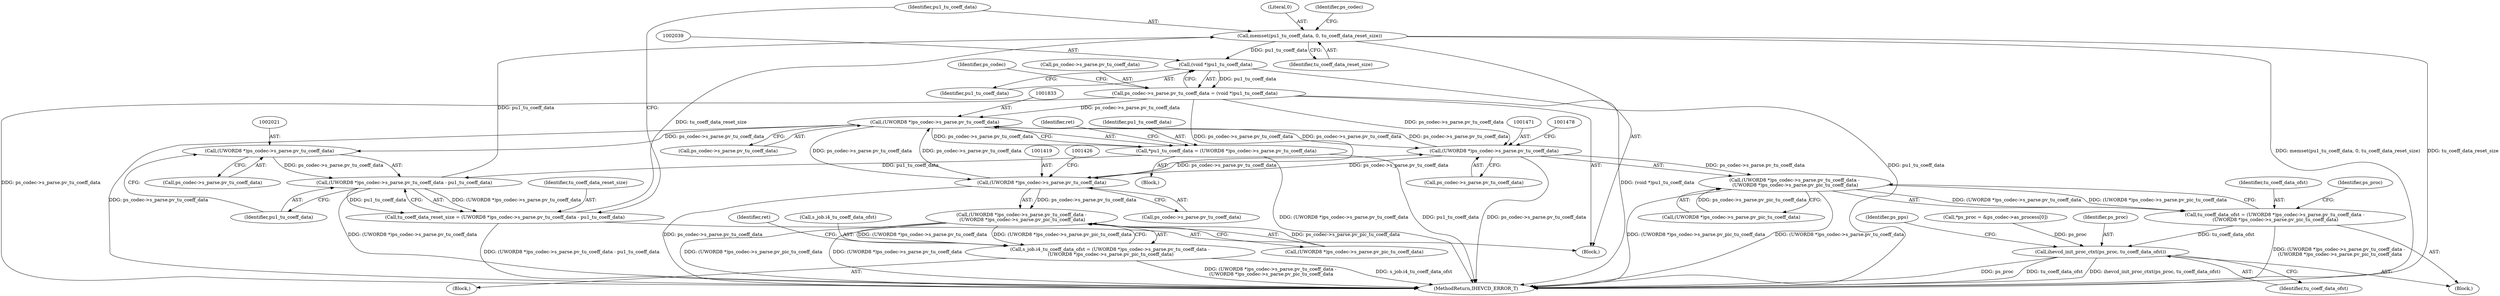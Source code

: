 digraph "0_Android_2b9fb0c2074d370a254b35e2489de2d94943578d@API" {
"1002028" [label="(Call,memset(pu1_tu_coeff_data, 0, tu_coeff_data_reset_size))"];
"1002019" [label="(Call,(UWORD8 *)ps_codec->s_parse.pv_tu_coeff_data - pu1_tu_coeff_data)"];
"1002020" [label="(Call,(UWORD8 *)ps_codec->s_parse.pv_tu_coeff_data)"];
"1001832" [label="(Call,(UWORD8 *)ps_codec->s_parse.pv_tu_coeff_data)"];
"1002032" [label="(Call,ps_codec->s_parse.pv_tu_coeff_data = (void *)pu1_tu_coeff_data)"];
"1002038" [label="(Call,(void *)pu1_tu_coeff_data)"];
"1002028" [label="(Call,memset(pu1_tu_coeff_data, 0, tu_coeff_data_reset_size))"];
"1002017" [label="(Call,tu_coeff_data_reset_size = (UWORD8 *)ps_codec->s_parse.pv_tu_coeff_data - pu1_tu_coeff_data)"];
"1001470" [label="(Call,(UWORD8 *)ps_codec->s_parse.pv_tu_coeff_data)"];
"1001418" [label="(Call,(UWORD8 *)ps_codec->s_parse.pv_tu_coeff_data)"];
"1001830" [label="(Call,*pu1_tu_coeff_data = (UWORD8 *)ps_codec->s_parse.pv_tu_coeff_data)"];
"1001417" [label="(Call,(UWORD8 *)ps_codec->s_parse.pv_tu_coeff_data -\n (UWORD8 *)ps_codec->s_parse.pv_pic_tu_coeff_data)"];
"1001413" [label="(Call,s_job.i4_tu_coeff_data_ofst = (UWORD8 *)ps_codec->s_parse.pv_tu_coeff_data -\n (UWORD8 *)ps_codec->s_parse.pv_pic_tu_coeff_data)"];
"1001469" [label="(Call,(UWORD8 *)ps_codec->s_parse.pv_tu_coeff_data -\n (UWORD8 *)ps_codec->s_parse.pv_pic_tu_coeff_data)"];
"1001467" [label="(Call,tu_coeff_data_ofst = (UWORD8 *)ps_codec->s_parse.pv_tu_coeff_data -\n (UWORD8 *)ps_codec->s_parse.pv_pic_tu_coeff_data)"];
"1001518" [label="(Call,ihevcd_init_proc_ctxt(ps_proc, tu_coeff_data_ofst))"];
"1002044" [label="(Identifier,ps_codec)"];
"1001840" [label="(Identifier,ret)"];
"1001486" [label="(Identifier,ps_proc)"];
"1002030" [label="(Literal,0)"];
"1001786" [label="(Block,)"];
"1002017" [label="(Call,tu_coeff_data_reset_size = (UWORD8 *)ps_codec->s_parse.pv_tu_coeff_data - pu1_tu_coeff_data)"];
"1001477" [label="(Call,(UWORD8 *)ps_codec->s_parse.pv_pic_tu_coeff_data)"];
"1001830" [label="(Call,*pu1_tu_coeff_data = (UWORD8 *)ps_codec->s_parse.pv_tu_coeff_data)"];
"1001832" [label="(Call,(UWORD8 *)ps_codec->s_parse.pv_tu_coeff_data)"];
"1001467" [label="(Call,tu_coeff_data_ofst = (UWORD8 *)ps_codec->s_parse.pv_tu_coeff_data -\n (UWORD8 *)ps_codec->s_parse.pv_pic_tu_coeff_data)"];
"1001417" [label="(Call,(UWORD8 *)ps_codec->s_parse.pv_tu_coeff_data -\n (UWORD8 *)ps_codec->s_parse.pv_pic_tu_coeff_data)"];
"1002028" [label="(Call,memset(pu1_tu_coeff_data, 0, tu_coeff_data_reset_size))"];
"1002033" [label="(Call,ps_codec->s_parse.pv_tu_coeff_data)"];
"1001519" [label="(Identifier,ps_proc)"];
"1001469" [label="(Call,(UWORD8 *)ps_codec->s_parse.pv_tu_coeff_data -\n (UWORD8 *)ps_codec->s_parse.pv_pic_tu_coeff_data)"];
"1001834" [label="(Call,ps_codec->s_parse.pv_tu_coeff_data)"];
"1002032" [label="(Call,ps_codec->s_parse.pv_tu_coeff_data = (void *)pu1_tu_coeff_data)"];
"1001520" [label="(Identifier,tu_coeff_data_ofst)"];
"1001414" [label="(Call,s_job.i4_tu_coeff_data_ofst)"];
"1001418" [label="(Call,(UWORD8 *)ps_codec->s_parse.pv_tu_coeff_data)"];
"1002022" [label="(Call,ps_codec->s_parse.pv_tu_coeff_data)"];
"1005291" [label="(MethodReturn,IHEVCD_ERROR_T)"];
"1001468" [label="(Identifier,tu_coeff_data_ofst)"];
"1002031" [label="(Identifier,tu_coeff_data_reset_size)"];
"1001425" [label="(Call,(UWORD8 *)ps_codec->s_parse.pv_pic_tu_coeff_data)"];
"1001523" [label="(Identifier,ps_pps)"];
"1001470" [label="(Call,(UWORD8 *)ps_codec->s_parse.pv_tu_coeff_data)"];
"1001413" [label="(Call,s_job.i4_tu_coeff_data_ofst = (UWORD8 *)ps_codec->s_parse.pv_tu_coeff_data -\n (UWORD8 *)ps_codec->s_parse.pv_pic_tu_coeff_data)"];
"1001458" [label="(Call,*ps_proc = &ps_codec->as_process[0])"];
"1001433" [label="(Identifier,ret)"];
"1001456" [label="(Block,)"];
"1001518" [label="(Call,ihevcd_init_proc_ctxt(ps_proc, tu_coeff_data_ofst))"];
"1001871" [label="(Block,)"];
"1002020" [label="(Call,(UWORD8 *)ps_codec->s_parse.pv_tu_coeff_data)"];
"1002027" [label="(Identifier,pu1_tu_coeff_data)"];
"1002040" [label="(Identifier,pu1_tu_coeff_data)"];
"1002029" [label="(Identifier,pu1_tu_coeff_data)"];
"1002019" [label="(Call,(UWORD8 *)ps_codec->s_parse.pv_tu_coeff_data - pu1_tu_coeff_data)"];
"1001831" [label="(Identifier,pu1_tu_coeff_data)"];
"1001363" [label="(Block,)"];
"1002038" [label="(Call,(void *)pu1_tu_coeff_data)"];
"1002018" [label="(Identifier,tu_coeff_data_reset_size)"];
"1002035" [label="(Identifier,ps_codec)"];
"1001472" [label="(Call,ps_codec->s_parse.pv_tu_coeff_data)"];
"1001420" [label="(Call,ps_codec->s_parse.pv_tu_coeff_data)"];
"1002028" -> "1001871"  [label="AST: "];
"1002028" -> "1002031"  [label="CFG: "];
"1002029" -> "1002028"  [label="AST: "];
"1002030" -> "1002028"  [label="AST: "];
"1002031" -> "1002028"  [label="AST: "];
"1002035" -> "1002028"  [label="CFG: "];
"1002028" -> "1005291"  [label="DDG: memset(pu1_tu_coeff_data, 0, tu_coeff_data_reset_size)"];
"1002028" -> "1005291"  [label="DDG: tu_coeff_data_reset_size"];
"1002019" -> "1002028"  [label="DDG: pu1_tu_coeff_data"];
"1002017" -> "1002028"  [label="DDG: tu_coeff_data_reset_size"];
"1002028" -> "1002038"  [label="DDG: pu1_tu_coeff_data"];
"1002019" -> "1002017"  [label="AST: "];
"1002019" -> "1002027"  [label="CFG: "];
"1002020" -> "1002019"  [label="AST: "];
"1002027" -> "1002019"  [label="AST: "];
"1002017" -> "1002019"  [label="CFG: "];
"1002019" -> "1005291"  [label="DDG: (UWORD8 *)ps_codec->s_parse.pv_tu_coeff_data"];
"1002019" -> "1002017"  [label="DDG: (UWORD8 *)ps_codec->s_parse.pv_tu_coeff_data"];
"1002019" -> "1002017"  [label="DDG: pu1_tu_coeff_data"];
"1002020" -> "1002019"  [label="DDG: ps_codec->s_parse.pv_tu_coeff_data"];
"1001830" -> "1002019"  [label="DDG: pu1_tu_coeff_data"];
"1002020" -> "1002022"  [label="CFG: "];
"1002021" -> "1002020"  [label="AST: "];
"1002022" -> "1002020"  [label="AST: "];
"1002027" -> "1002020"  [label="CFG: "];
"1001832" -> "1002020"  [label="DDG: ps_codec->s_parse.pv_tu_coeff_data"];
"1001832" -> "1001830"  [label="AST: "];
"1001832" -> "1001834"  [label="CFG: "];
"1001833" -> "1001832"  [label="AST: "];
"1001834" -> "1001832"  [label="AST: "];
"1001830" -> "1001832"  [label="CFG: "];
"1001832" -> "1005291"  [label="DDG: ps_codec->s_parse.pv_tu_coeff_data"];
"1001832" -> "1001418"  [label="DDG: ps_codec->s_parse.pv_tu_coeff_data"];
"1001832" -> "1001470"  [label="DDG: ps_codec->s_parse.pv_tu_coeff_data"];
"1001832" -> "1001830"  [label="DDG: ps_codec->s_parse.pv_tu_coeff_data"];
"1002032" -> "1001832"  [label="DDG: ps_codec->s_parse.pv_tu_coeff_data"];
"1001470" -> "1001832"  [label="DDG: ps_codec->s_parse.pv_tu_coeff_data"];
"1001418" -> "1001832"  [label="DDG: ps_codec->s_parse.pv_tu_coeff_data"];
"1002032" -> "1001871"  [label="AST: "];
"1002032" -> "1002038"  [label="CFG: "];
"1002033" -> "1002032"  [label="AST: "];
"1002038" -> "1002032"  [label="AST: "];
"1002044" -> "1002032"  [label="CFG: "];
"1002032" -> "1005291"  [label="DDG: ps_codec->s_parse.pv_tu_coeff_data"];
"1002032" -> "1005291"  [label="DDG: (void *)pu1_tu_coeff_data"];
"1002032" -> "1001418"  [label="DDG: ps_codec->s_parse.pv_tu_coeff_data"];
"1002032" -> "1001470"  [label="DDG: ps_codec->s_parse.pv_tu_coeff_data"];
"1002038" -> "1002032"  [label="DDG: pu1_tu_coeff_data"];
"1002038" -> "1002040"  [label="CFG: "];
"1002039" -> "1002038"  [label="AST: "];
"1002040" -> "1002038"  [label="AST: "];
"1002038" -> "1005291"  [label="DDG: pu1_tu_coeff_data"];
"1002017" -> "1001871"  [label="AST: "];
"1002018" -> "1002017"  [label="AST: "];
"1002029" -> "1002017"  [label="CFG: "];
"1002017" -> "1005291"  [label="DDG: (UWORD8 *)ps_codec->s_parse.pv_tu_coeff_data - pu1_tu_coeff_data"];
"1001470" -> "1001469"  [label="AST: "];
"1001470" -> "1001472"  [label="CFG: "];
"1001471" -> "1001470"  [label="AST: "];
"1001472" -> "1001470"  [label="AST: "];
"1001478" -> "1001470"  [label="CFG: "];
"1001470" -> "1005291"  [label="DDG: ps_codec->s_parse.pv_tu_coeff_data"];
"1001470" -> "1001418"  [label="DDG: ps_codec->s_parse.pv_tu_coeff_data"];
"1001470" -> "1001469"  [label="DDG: ps_codec->s_parse.pv_tu_coeff_data"];
"1001418" -> "1001470"  [label="DDG: ps_codec->s_parse.pv_tu_coeff_data"];
"1001418" -> "1001417"  [label="AST: "];
"1001418" -> "1001420"  [label="CFG: "];
"1001419" -> "1001418"  [label="AST: "];
"1001420" -> "1001418"  [label="AST: "];
"1001426" -> "1001418"  [label="CFG: "];
"1001418" -> "1005291"  [label="DDG: ps_codec->s_parse.pv_tu_coeff_data"];
"1001418" -> "1001417"  [label="DDG: ps_codec->s_parse.pv_tu_coeff_data"];
"1001830" -> "1001786"  [label="AST: "];
"1001831" -> "1001830"  [label="AST: "];
"1001840" -> "1001830"  [label="CFG: "];
"1001830" -> "1005291"  [label="DDG: pu1_tu_coeff_data"];
"1001830" -> "1005291"  [label="DDG: (UWORD8 *)ps_codec->s_parse.pv_tu_coeff_data"];
"1001417" -> "1001413"  [label="AST: "];
"1001417" -> "1001425"  [label="CFG: "];
"1001425" -> "1001417"  [label="AST: "];
"1001413" -> "1001417"  [label="CFG: "];
"1001417" -> "1005291"  [label="DDG: (UWORD8 *)ps_codec->s_parse.pv_pic_tu_coeff_data"];
"1001417" -> "1005291"  [label="DDG: (UWORD8 *)ps_codec->s_parse.pv_tu_coeff_data"];
"1001417" -> "1001413"  [label="DDG: (UWORD8 *)ps_codec->s_parse.pv_tu_coeff_data"];
"1001417" -> "1001413"  [label="DDG: (UWORD8 *)ps_codec->s_parse.pv_pic_tu_coeff_data"];
"1001425" -> "1001417"  [label="DDG: ps_codec->s_parse.pv_pic_tu_coeff_data"];
"1001413" -> "1001363"  [label="AST: "];
"1001414" -> "1001413"  [label="AST: "];
"1001433" -> "1001413"  [label="CFG: "];
"1001413" -> "1005291"  [label="DDG: (UWORD8 *)ps_codec->s_parse.pv_tu_coeff_data -\n (UWORD8 *)ps_codec->s_parse.pv_pic_tu_coeff_data"];
"1001413" -> "1005291"  [label="DDG: s_job.i4_tu_coeff_data_ofst"];
"1001469" -> "1001467"  [label="AST: "];
"1001469" -> "1001477"  [label="CFG: "];
"1001477" -> "1001469"  [label="AST: "];
"1001467" -> "1001469"  [label="CFG: "];
"1001469" -> "1005291"  [label="DDG: (UWORD8 *)ps_codec->s_parse.pv_pic_tu_coeff_data"];
"1001469" -> "1005291"  [label="DDG: (UWORD8 *)ps_codec->s_parse.pv_tu_coeff_data"];
"1001469" -> "1001467"  [label="DDG: (UWORD8 *)ps_codec->s_parse.pv_tu_coeff_data"];
"1001469" -> "1001467"  [label="DDG: (UWORD8 *)ps_codec->s_parse.pv_pic_tu_coeff_data"];
"1001477" -> "1001469"  [label="DDG: ps_codec->s_parse.pv_pic_tu_coeff_data"];
"1001467" -> "1001456"  [label="AST: "];
"1001468" -> "1001467"  [label="AST: "];
"1001486" -> "1001467"  [label="CFG: "];
"1001467" -> "1005291"  [label="DDG: (UWORD8 *)ps_codec->s_parse.pv_tu_coeff_data -\n (UWORD8 *)ps_codec->s_parse.pv_pic_tu_coeff_data"];
"1001467" -> "1001518"  [label="DDG: tu_coeff_data_ofst"];
"1001518" -> "1001456"  [label="AST: "];
"1001518" -> "1001520"  [label="CFG: "];
"1001519" -> "1001518"  [label="AST: "];
"1001520" -> "1001518"  [label="AST: "];
"1001523" -> "1001518"  [label="CFG: "];
"1001518" -> "1005291"  [label="DDG: ps_proc"];
"1001518" -> "1005291"  [label="DDG: tu_coeff_data_ofst"];
"1001518" -> "1005291"  [label="DDG: ihevcd_init_proc_ctxt(ps_proc, tu_coeff_data_ofst)"];
"1001458" -> "1001518"  [label="DDG: ps_proc"];
}
